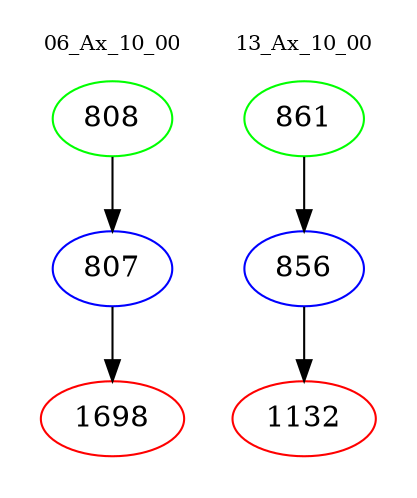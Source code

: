 digraph{
subgraph cluster_0 {
color = white
label = "06_Ax_10_00";
fontsize=10;
T0_808 [label="808", color="green"]
T0_808 -> T0_807 [color="black"]
T0_807 [label="807", color="blue"]
T0_807 -> T0_1698 [color="black"]
T0_1698 [label="1698", color="red"]
}
subgraph cluster_1 {
color = white
label = "13_Ax_10_00";
fontsize=10;
T1_861 [label="861", color="green"]
T1_861 -> T1_856 [color="black"]
T1_856 [label="856", color="blue"]
T1_856 -> T1_1132 [color="black"]
T1_1132 [label="1132", color="red"]
}
}
